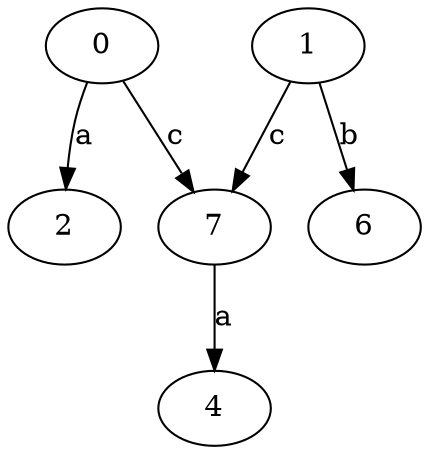 strict digraph  {
2;
4;
0;
1;
6;
7;
0 -> 2  [label=a];
0 -> 7  [label=c];
1 -> 6  [label=b];
1 -> 7  [label=c];
7 -> 4  [label=a];
}
